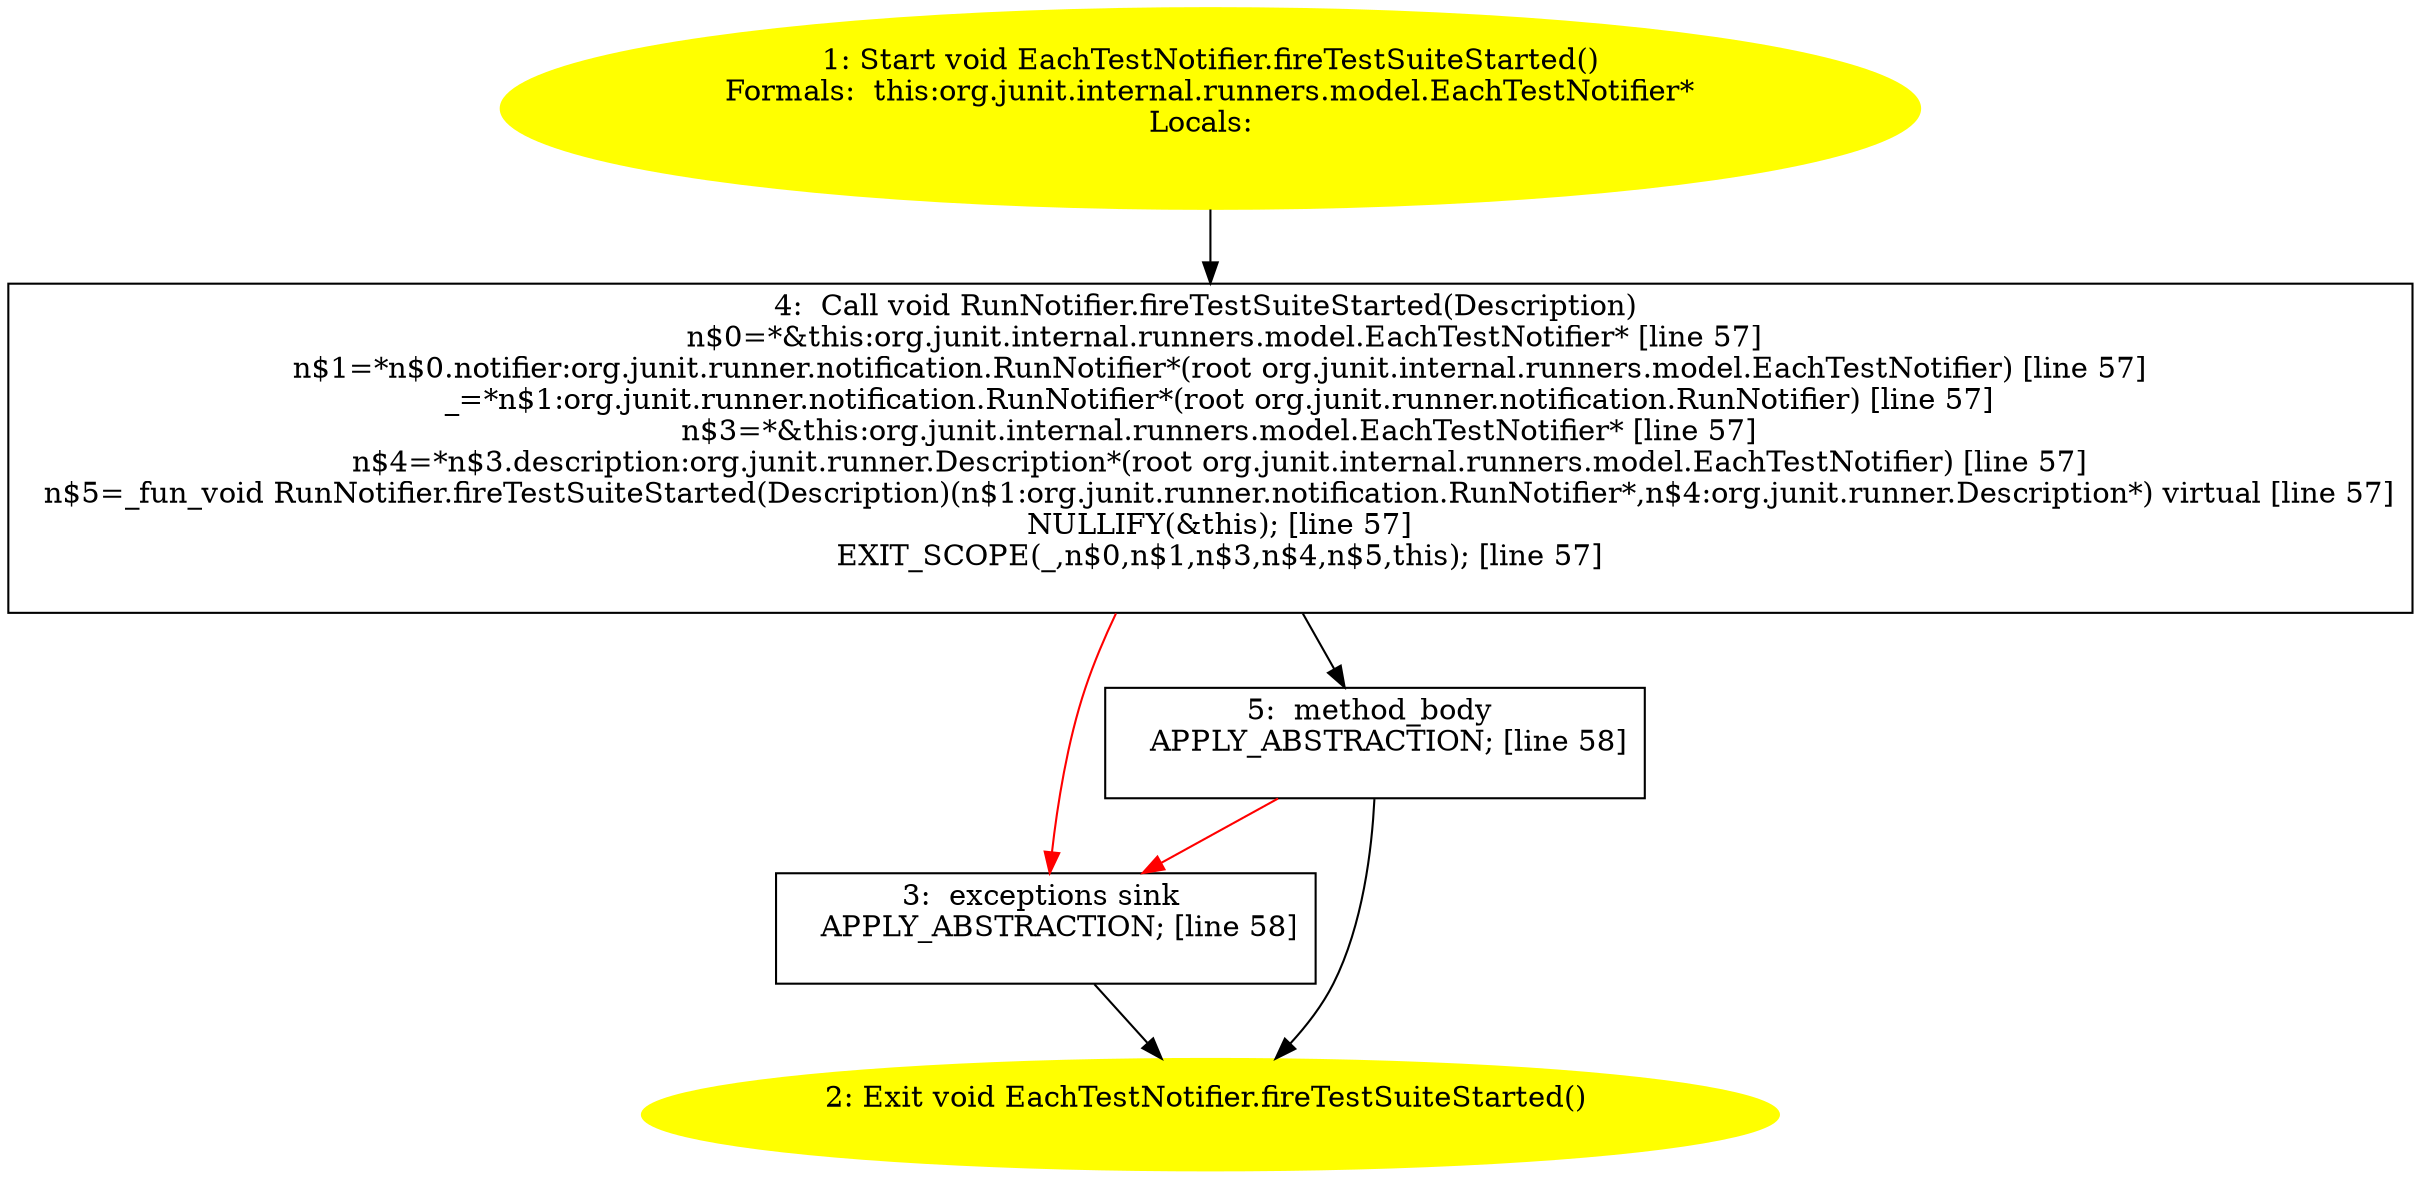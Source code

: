 /* @generated */
digraph cfg {
"org.junit.internal.runners.model.EachTestNotifier.fireTestSuiteStarted():void.210dfae70dadbef6dd0973c584897231_1" [label="1: Start void EachTestNotifier.fireTestSuiteStarted()\nFormals:  this:org.junit.internal.runners.model.EachTestNotifier*\nLocals:  \n  " color=yellow style=filled]
	

	 "org.junit.internal.runners.model.EachTestNotifier.fireTestSuiteStarted():void.210dfae70dadbef6dd0973c584897231_1" -> "org.junit.internal.runners.model.EachTestNotifier.fireTestSuiteStarted():void.210dfae70dadbef6dd0973c584897231_4" ;
"org.junit.internal.runners.model.EachTestNotifier.fireTestSuiteStarted():void.210dfae70dadbef6dd0973c584897231_2" [label="2: Exit void EachTestNotifier.fireTestSuiteStarted() \n  " color=yellow style=filled]
	

"org.junit.internal.runners.model.EachTestNotifier.fireTestSuiteStarted():void.210dfae70dadbef6dd0973c584897231_3" [label="3:  exceptions sink \n   APPLY_ABSTRACTION; [line 58]\n " shape="box"]
	

	 "org.junit.internal.runners.model.EachTestNotifier.fireTestSuiteStarted():void.210dfae70dadbef6dd0973c584897231_3" -> "org.junit.internal.runners.model.EachTestNotifier.fireTestSuiteStarted():void.210dfae70dadbef6dd0973c584897231_2" ;
"org.junit.internal.runners.model.EachTestNotifier.fireTestSuiteStarted():void.210dfae70dadbef6dd0973c584897231_4" [label="4:  Call void RunNotifier.fireTestSuiteStarted(Description) \n   n$0=*&this:org.junit.internal.runners.model.EachTestNotifier* [line 57]\n  n$1=*n$0.notifier:org.junit.runner.notification.RunNotifier*(root org.junit.internal.runners.model.EachTestNotifier) [line 57]\n  _=*n$1:org.junit.runner.notification.RunNotifier*(root org.junit.runner.notification.RunNotifier) [line 57]\n  n$3=*&this:org.junit.internal.runners.model.EachTestNotifier* [line 57]\n  n$4=*n$3.description:org.junit.runner.Description*(root org.junit.internal.runners.model.EachTestNotifier) [line 57]\n  n$5=_fun_void RunNotifier.fireTestSuiteStarted(Description)(n$1:org.junit.runner.notification.RunNotifier*,n$4:org.junit.runner.Description*) virtual [line 57]\n  NULLIFY(&this); [line 57]\n  EXIT_SCOPE(_,n$0,n$1,n$3,n$4,n$5,this); [line 57]\n " shape="box"]
	

	 "org.junit.internal.runners.model.EachTestNotifier.fireTestSuiteStarted():void.210dfae70dadbef6dd0973c584897231_4" -> "org.junit.internal.runners.model.EachTestNotifier.fireTestSuiteStarted():void.210dfae70dadbef6dd0973c584897231_5" ;
	 "org.junit.internal.runners.model.EachTestNotifier.fireTestSuiteStarted():void.210dfae70dadbef6dd0973c584897231_4" -> "org.junit.internal.runners.model.EachTestNotifier.fireTestSuiteStarted():void.210dfae70dadbef6dd0973c584897231_3" [color="red" ];
"org.junit.internal.runners.model.EachTestNotifier.fireTestSuiteStarted():void.210dfae70dadbef6dd0973c584897231_5" [label="5:  method_body \n   APPLY_ABSTRACTION; [line 58]\n " shape="box"]
	

	 "org.junit.internal.runners.model.EachTestNotifier.fireTestSuiteStarted():void.210dfae70dadbef6dd0973c584897231_5" -> "org.junit.internal.runners.model.EachTestNotifier.fireTestSuiteStarted():void.210dfae70dadbef6dd0973c584897231_2" ;
	 "org.junit.internal.runners.model.EachTestNotifier.fireTestSuiteStarted():void.210dfae70dadbef6dd0973c584897231_5" -> "org.junit.internal.runners.model.EachTestNotifier.fireTestSuiteStarted():void.210dfae70dadbef6dd0973c584897231_3" [color="red" ];
}
